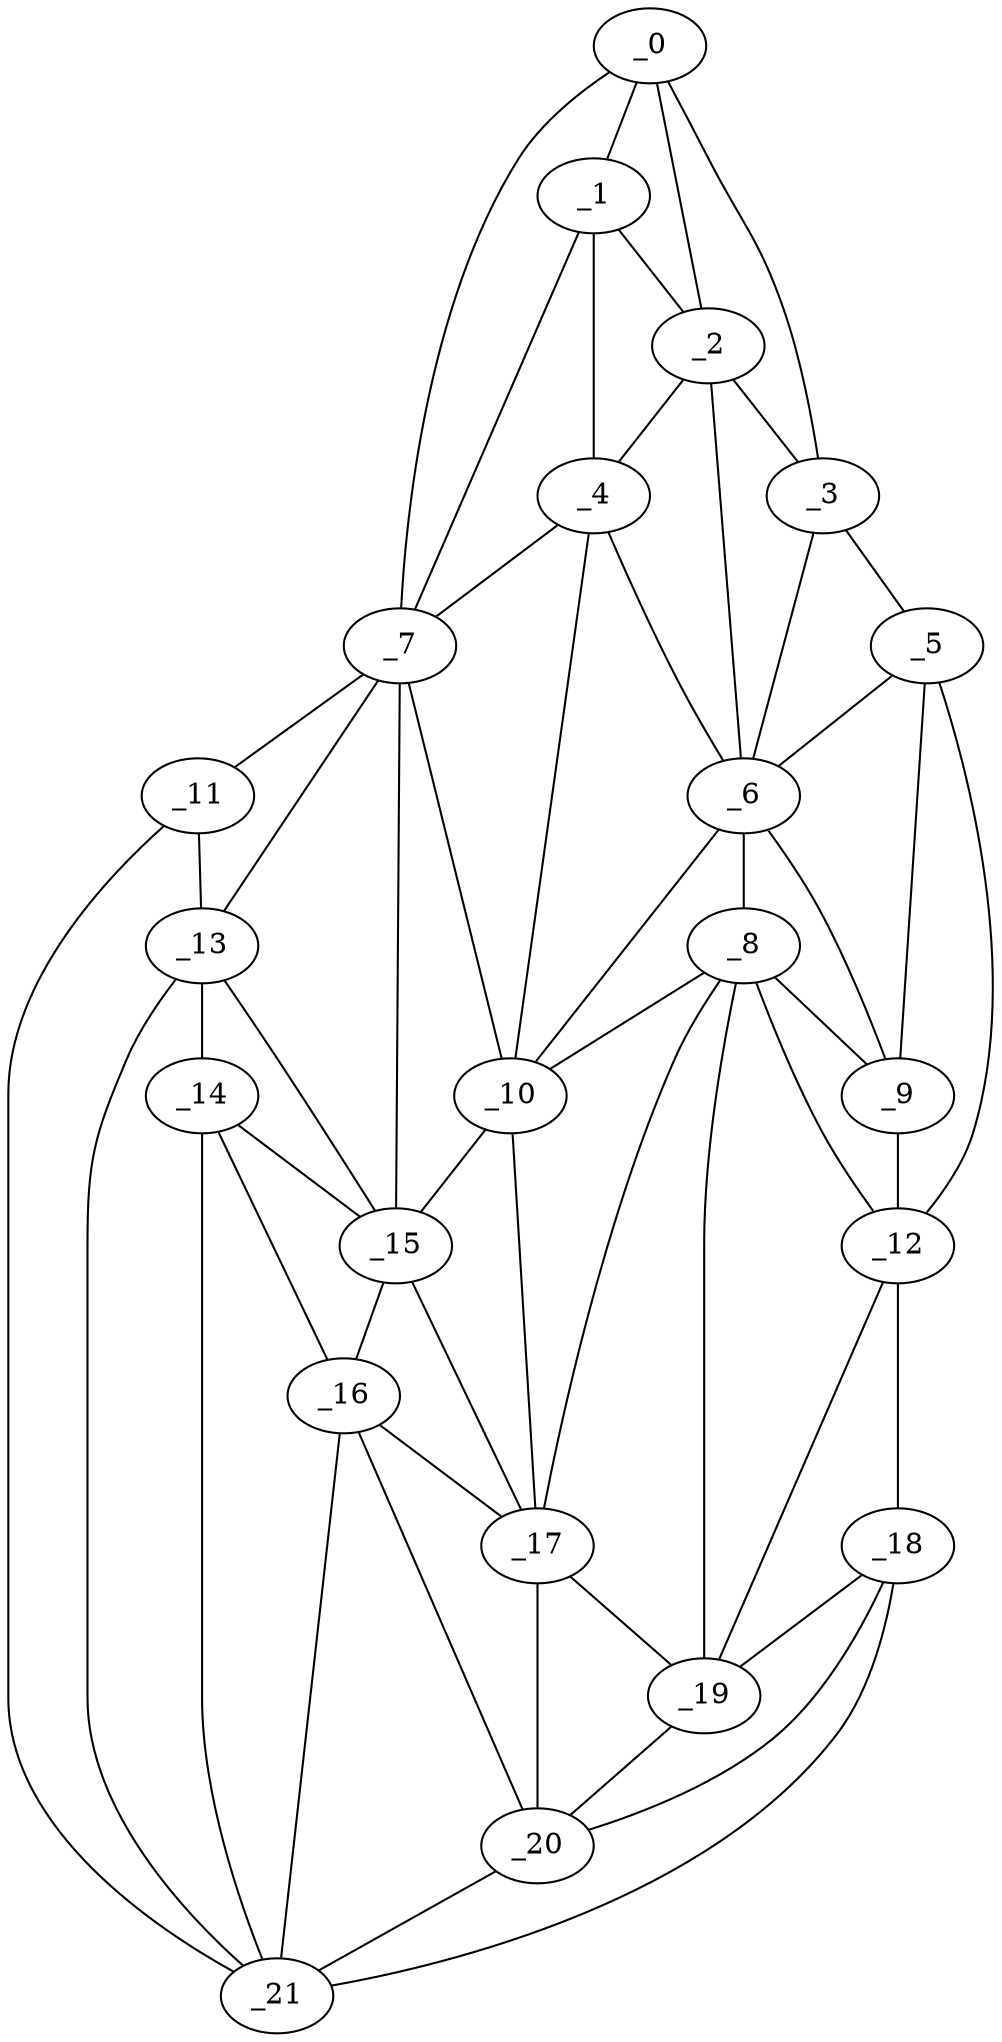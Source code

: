 graph "obj28__140.gxl" {
	_0	 [x=28,
		y=45];
	_1	 [x=60,
		y=55];
	_0 -- _1	 [valence=2];
	_2	 [x=64,
		y=51];
	_0 -- _2	 [valence=1];
	_3	 [x=71,
		y=10];
	_0 -- _3	 [valence=1];
	_7	 [x=81,
		y=105];
	_0 -- _7	 [valence=1];
	_1 -- _2	 [valence=2];
	_4	 [x=76,
		y=68];
	_1 -- _4	 [valence=2];
	_1 -- _7	 [valence=2];
	_2 -- _3	 [valence=2];
	_2 -- _4	 [valence=2];
	_6	 [x=81,
		y=45];
	_2 -- _6	 [valence=2];
	_5	 [x=81,
		y=12];
	_3 -- _5	 [valence=1];
	_3 -- _6	 [valence=2];
	_4 -- _6	 [valence=1];
	_4 -- _7	 [valence=2];
	_10	 [x=93,
		y=68];
	_4 -- _10	 [valence=2];
	_5 -- _6	 [valence=2];
	_9	 [x=92,
		y=18];
	_5 -- _9	 [valence=2];
	_12	 [x=100,
		y=20];
	_5 -- _12	 [valence=1];
	_8	 [x=87,
		y=44];
	_6 -- _8	 [valence=2];
	_6 -- _9	 [valence=2];
	_6 -- _10	 [valence=2];
	_7 -- _10	 [valence=1];
	_11	 [x=94,
		y=115];
	_7 -- _11	 [valence=1];
	_13	 [x=103,
		y=109];
	_7 -- _13	 [valence=1];
	_15	 [x=109,
		y=87];
	_7 -- _15	 [valence=2];
	_8 -- _9	 [valence=2];
	_8 -- _10	 [valence=2];
	_8 -- _12	 [valence=2];
	_17	 [x=115,
		y=43];
	_8 -- _17	 [valence=2];
	_19	 [x=116,
		y=38];
	_8 -- _19	 [valence=2];
	_9 -- _12	 [valence=2];
	_10 -- _15	 [valence=1];
	_10 -- _17	 [valence=2];
	_11 -- _13	 [valence=1];
	_21	 [x=126,
		y=100];
	_11 -- _21	 [valence=1];
	_18	 [x=116,
		y=31];
	_12 -- _18	 [valence=1];
	_12 -- _19	 [valence=2];
	_14	 [x=106,
		y=107];
	_13 -- _14	 [valence=2];
	_13 -- _15	 [valence=2];
	_13 -- _21	 [valence=1];
	_14 -- _15	 [valence=1];
	_16	 [x=113,
		y=89];
	_14 -- _16	 [valence=2];
	_14 -- _21	 [valence=1];
	_15 -- _16	 [valence=2];
	_15 -- _17	 [valence=2];
	_16 -- _17	 [valence=2];
	_20	 [x=124,
		y=93];
	_16 -- _20	 [valence=1];
	_16 -- _21	 [valence=2];
	_17 -- _19	 [valence=2];
	_17 -- _20	 [valence=2];
	_18 -- _19	 [valence=2];
	_18 -- _20	 [valence=2];
	_18 -- _21	 [valence=1];
	_19 -- _20	 [valence=1];
	_20 -- _21	 [valence=1];
}
